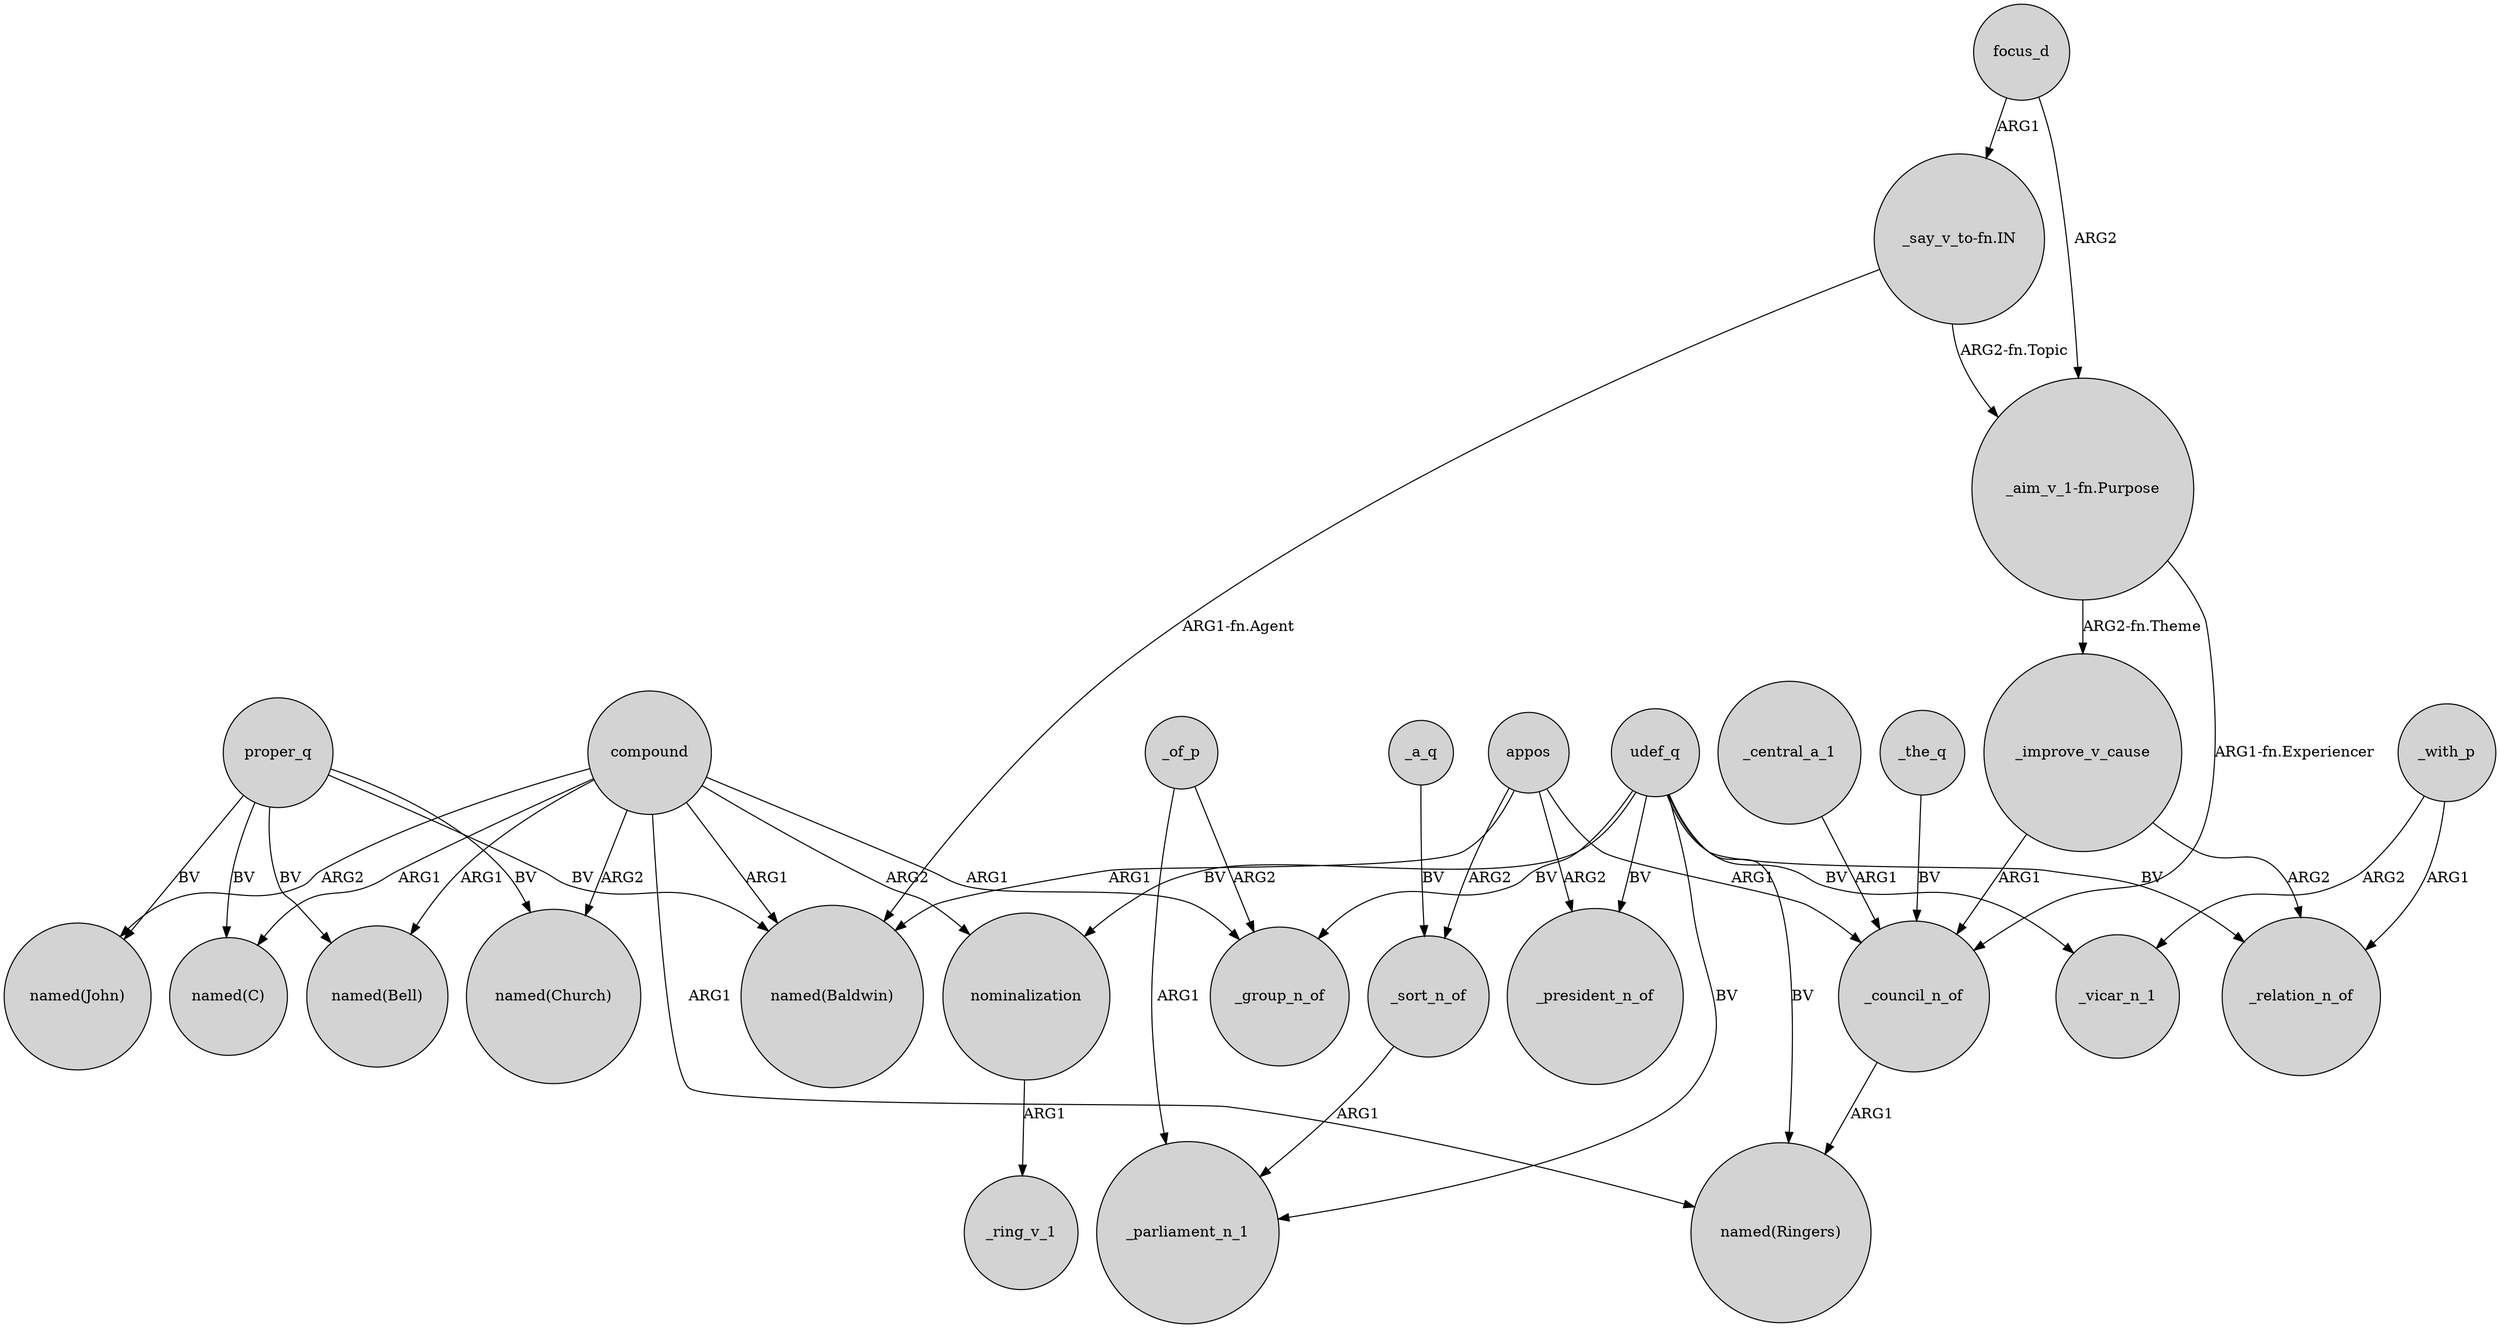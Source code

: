 digraph {
	node [shape=circle style=filled]
	compound -> "named(John)" [label=ARG2]
	appos -> _sort_n_of [label=ARG2]
	appos -> _council_n_of [label=ARG1]
	compound -> "named(Bell)" [label=ARG1]
	proper_q -> "named(Church)" [label=BV]
	udef_q -> _vicar_n_1 [label=BV]
	"_aim_v_1-fn.Purpose" -> _improve_v_cause [label="ARG2-fn.Theme"]
	_council_n_of -> "named(Ringers)" [label=ARG1]
	compound -> "named(Ringers)" [label=ARG1]
	_of_p -> _parliament_n_1 [label=ARG1]
	_improve_v_cause -> _relation_n_of [label=ARG2]
	_improve_v_cause -> _council_n_of [label=ARG1]
	udef_q -> _relation_n_of [label=BV]
	_with_p -> _relation_n_of [label=ARG1]
	"_aim_v_1-fn.Purpose" -> _council_n_of [label="ARG1-fn.Experiencer"]
	compound -> "named(Baldwin)" [label=ARG1]
	_central_a_1 -> _council_n_of [label=ARG1]
	compound -> nominalization [label=ARG2]
	_of_p -> _group_n_of [label=ARG2]
	appos -> "named(Baldwin)" [label=ARG1]
	_sort_n_of -> _parliament_n_1 [label=ARG1]
	proper_q -> "named(Baldwin)" [label=BV]
	appos -> _president_n_of [label=ARG2]
	udef_q -> _president_n_of [label=BV]
	focus_d -> "_aim_v_1-fn.Purpose" [label=ARG2]
	compound -> _group_n_of [label=ARG1]
	nominalization -> _ring_v_1 [label=ARG1]
	"_say_v_to-fn.IN" -> "named(Baldwin)" [label="ARG1-fn.Agent"]
	compound -> "named(C)" [label=ARG1]
	udef_q -> nominalization [label=BV]
	_the_q -> _council_n_of [label=BV]
	_with_p -> _vicar_n_1 [label=ARG2]
	proper_q -> "named(C)" [label=BV]
	udef_q -> _parliament_n_1 [label=BV]
	"_say_v_to-fn.IN" -> "_aim_v_1-fn.Purpose" [label="ARG2-fn.Topic"]
	udef_q -> "named(Ringers)" [label=BV]
	proper_q -> "named(Bell)" [label=BV]
	compound -> "named(Church)" [label=ARG2]
	proper_q -> "named(John)" [label=BV]
	udef_q -> _group_n_of [label=BV]
	_a_q -> _sort_n_of [label=BV]
	focus_d -> "_say_v_to-fn.IN" [label=ARG1]
}
